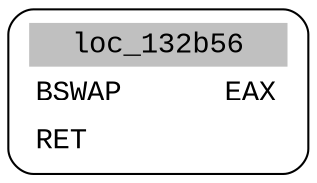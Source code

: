 digraph asm_graph {
1941 [
shape="Mrecord" fontname="Courier New"label =<<table border="0" cellborder="0" cellpadding="3"><tr><td align="center" colspan="2" bgcolor="grey">loc_132b56</td></tr><tr><td align="left">BSWAP      EAX</td></tr><tr><td align="left">RET        </td></tr></table>> ];
}